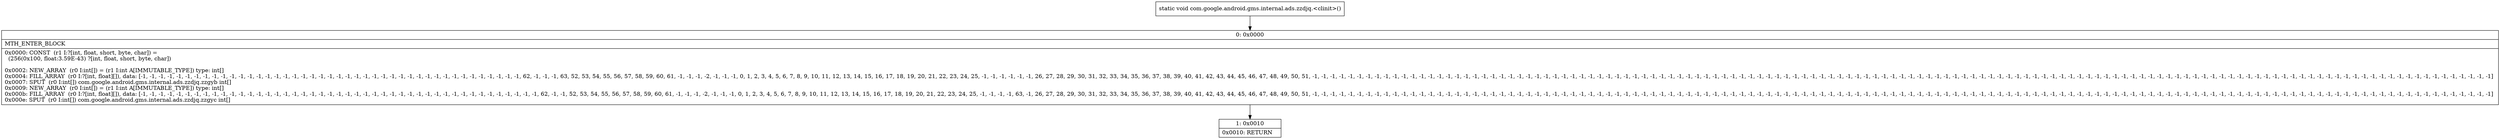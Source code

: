 digraph "CFG forcom.google.android.gms.internal.ads.zzdjq.\<clinit\>()V" {
Node_0 [shape=record,label="{0\:\ 0x0000|MTH_ENTER_BLOCK\l|0x0000: CONST  (r1 I:?[int, float, short, byte, char]) = \l  (256(0x100, float:3.59E\-43) ?[int, float, short, byte, char])\l \l0x0002: NEW_ARRAY  (r0 I:int[]) = (r1 I:int A[IMMUTABLE_TYPE]) type: int[] \l0x0004: FILL_ARRAY  (r0 I:?[int, float][]), data: [\-1, \-1, \-1, \-1, \-1, \-1, \-1, \-1, \-1, \-1, \-1, \-1, \-1, \-1, \-1, \-1, \-1, \-1, \-1, \-1, \-1, \-1, \-1, \-1, \-1, \-1, \-1, \-1, \-1, \-1, \-1, \-1, \-1, \-1, \-1, \-1, \-1, \-1, \-1, \-1, \-1, \-1, \-1, 62, \-1, \-1, \-1, 63, 52, 53, 54, 55, 56, 57, 58, 59, 60, 61, \-1, \-1, \-1, \-2, \-1, \-1, \-1, 0, 1, 2, 3, 4, 5, 6, 7, 8, 9, 10, 11, 12, 13, 14, 15, 16, 17, 18, 19, 20, 21, 22, 23, 24, 25, \-1, \-1, \-1, \-1, \-1, \-1, 26, 27, 28, 29, 30, 31, 32, 33, 34, 35, 36, 37, 38, 39, 40, 41, 42, 43, 44, 45, 46, 47, 48, 49, 50, 51, \-1, \-1, \-1, \-1, \-1, \-1, \-1, \-1, \-1, \-1, \-1, \-1, \-1, \-1, \-1, \-1, \-1, \-1, \-1, \-1, \-1, \-1, \-1, \-1, \-1, \-1, \-1, \-1, \-1, \-1, \-1, \-1, \-1, \-1, \-1, \-1, \-1, \-1, \-1, \-1, \-1, \-1, \-1, \-1, \-1, \-1, \-1, \-1, \-1, \-1, \-1, \-1, \-1, \-1, \-1, \-1, \-1, \-1, \-1, \-1, \-1, \-1, \-1, \-1, \-1, \-1, \-1, \-1, \-1, \-1, \-1, \-1, \-1, \-1, \-1, \-1, \-1, \-1, \-1, \-1, \-1, \-1, \-1, \-1, \-1, \-1, \-1, \-1, \-1, \-1, \-1, \-1, \-1, \-1, \-1, \-1, \-1, \-1, \-1, \-1, \-1, \-1, \-1, \-1, \-1, \-1, \-1, \-1, \-1, \-1, \-1, \-1, \-1, \-1, \-1, \-1, \-1, \-1, \-1, \-1, \-1, \-1, \-1, \-1, \-1, \-1, \-1, \-1, \-1, \-1, \-1, \-1, \-1] \l0x0007: SPUT  (r0 I:int[]) com.google.android.gms.internal.ads.zzdjq.zzgyb int[] \l0x0009: NEW_ARRAY  (r0 I:int[]) = (r1 I:int A[IMMUTABLE_TYPE]) type: int[] \l0x000b: FILL_ARRAY  (r0 I:?[int, float][]), data: [\-1, \-1, \-1, \-1, \-1, \-1, \-1, \-1, \-1, \-1, \-1, \-1, \-1, \-1, \-1, \-1, \-1, \-1, \-1, \-1, \-1, \-1, \-1, \-1, \-1, \-1, \-1, \-1, \-1, \-1, \-1, \-1, \-1, \-1, \-1, \-1, \-1, \-1, \-1, \-1, \-1, \-1, \-1, \-1, \-1, 62, \-1, \-1, 52, 53, 54, 55, 56, 57, 58, 59, 60, 61, \-1, \-1, \-1, \-2, \-1, \-1, \-1, 0, 1, 2, 3, 4, 5, 6, 7, 8, 9, 10, 11, 12, 13, 14, 15, 16, 17, 18, 19, 20, 21, 22, 23, 24, 25, \-1, \-1, \-1, \-1, 63, \-1, 26, 27, 28, 29, 30, 31, 32, 33, 34, 35, 36, 37, 38, 39, 40, 41, 42, 43, 44, 45, 46, 47, 48, 49, 50, 51, \-1, \-1, \-1, \-1, \-1, \-1, \-1, \-1, \-1, \-1, \-1, \-1, \-1, \-1, \-1, \-1, \-1, \-1, \-1, \-1, \-1, \-1, \-1, \-1, \-1, \-1, \-1, \-1, \-1, \-1, \-1, \-1, \-1, \-1, \-1, \-1, \-1, \-1, \-1, \-1, \-1, \-1, \-1, \-1, \-1, \-1, \-1, \-1, \-1, \-1, \-1, \-1, \-1, \-1, \-1, \-1, \-1, \-1, \-1, \-1, \-1, \-1, \-1, \-1, \-1, \-1, \-1, \-1, \-1, \-1, \-1, \-1, \-1, \-1, \-1, \-1, \-1, \-1, \-1, \-1, \-1, \-1, \-1, \-1, \-1, \-1, \-1, \-1, \-1, \-1, \-1, \-1, \-1, \-1, \-1, \-1, \-1, \-1, \-1, \-1, \-1, \-1, \-1, \-1, \-1, \-1, \-1, \-1, \-1, \-1, \-1, \-1, \-1, \-1, \-1, \-1, \-1, \-1, \-1, \-1, \-1, \-1, \-1, \-1, \-1, \-1, \-1, \-1, \-1, \-1, \-1, \-1, \-1] \l0x000e: SPUT  (r0 I:int[]) com.google.android.gms.internal.ads.zzdjq.zzgyc int[] \l}"];
Node_1 [shape=record,label="{1\:\ 0x0010|0x0010: RETURN   \l}"];
MethodNode[shape=record,label="{static void com.google.android.gms.internal.ads.zzdjq.\<clinit\>() }"];
MethodNode -> Node_0;
Node_0 -> Node_1;
}

